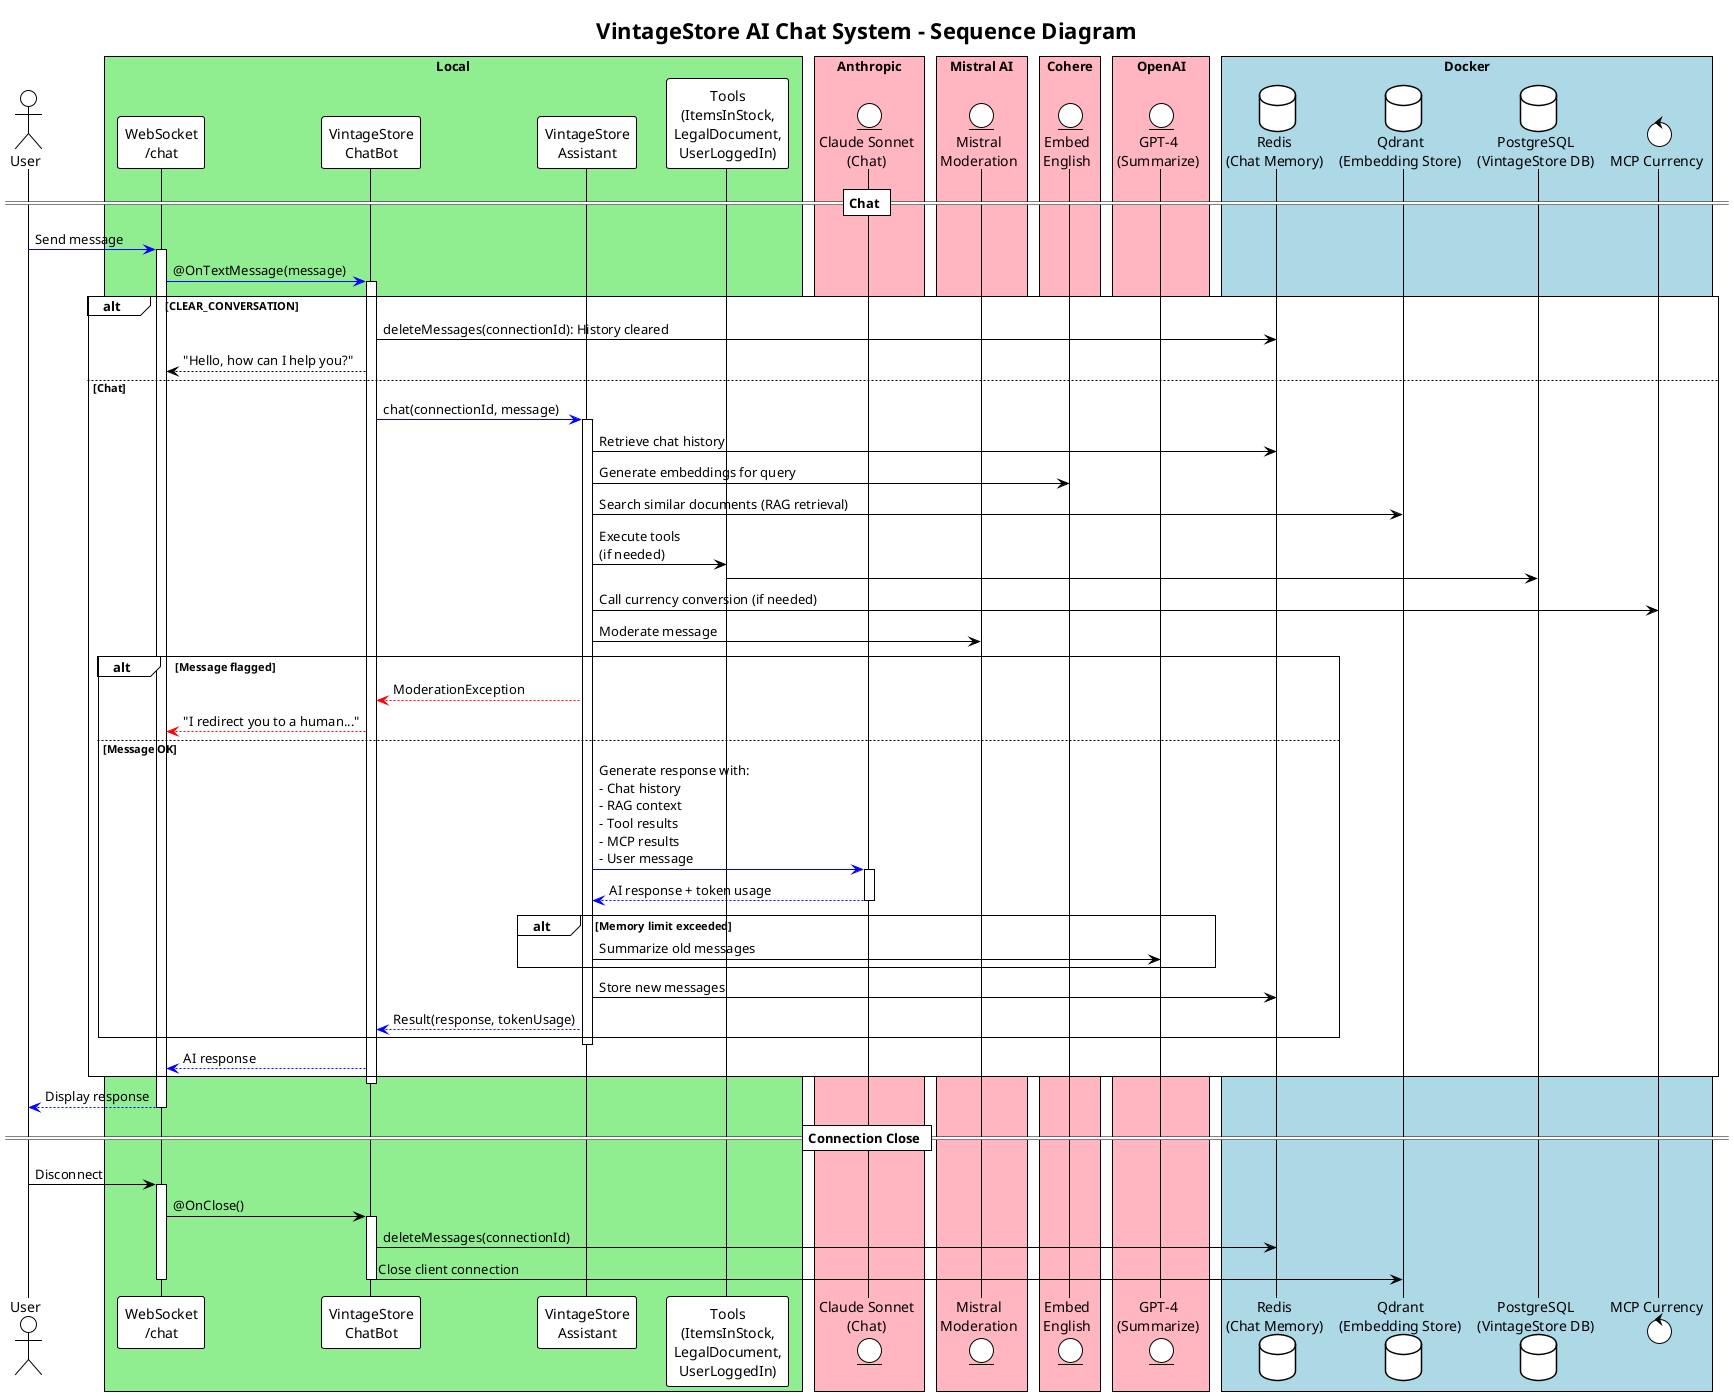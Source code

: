 @startuml
!theme plain
title VintageStore AI Chat System - Sequence Diagram

actor User
box "Local" #LightGreen
participant "WebSocket\n/chat" as WS
participant "VintageStore\nChatBot" as ChatBot
participant "VintageStore\nAssistant" as Assistant
participant "Tools\n(ItemsInStock,\nLegalDocument,\nUserLoggedIn)" as Tools
end box
box "Anthropic" #LightPink
entity "Claude Sonnet\n(Chat)" as Anthropic
end box
box "Mistral AI" #LightPink
entity "Mistral\nModeration" as Mistral
end box
box "Cohere" #LightPink
entity "Embed\nEnglish" as Cohere
end box
box "OpenAI" #LightPink
entity "GPT-4\n(Summarize)" as OpenAI
end box
box "Docker" #LightBlue
database "Redis\n(Chat Memory)" as Redis
database "Qdrant\n(Embedding Store)" as Qdrant
database "PostgreSQL\n(VintageStore DB)" as PostgreSQL
control "MCP Currency" as MCP
end box

== Chat ==
User -[#blue]> WS: Send message
activate WS
WS -[#blue]> ChatBot: @OnTextMessage(message)
activate ChatBot

alt CLEAR_CONVERSATION
    ChatBot -> Redis: deleteMessages(connectionId): History cleared
    ChatBot --> WS: "Hello, how can I help you?"
else Chat
    ChatBot -[#blue]> Assistant: chat(connectionId, message)
    activate Assistant
    Assistant -> Redis: Retrieve chat history
    Assistant -> Cohere: Generate embeddings for query
    Assistant -> Qdrant: Search similar documents (RAG retrieval)
    Assistant -> Tools: Execute tools\n(if needed)
    Tools -> PostgreSQL
    Assistant -> MCP: Call currency conversion (if needed)
    Assistant -> Mistral: Moderate message

    alt Message flagged
        Assistant -[#red]-> ChatBot: ModerationException
        ChatBot -[#red]-> WS: "I redirect you to a human..."
    else Message OK

        Assistant -[#blue]> Anthropic: Generate response with:\n- Chat history\n- RAG context\n- Tool results\n- MCP results\n- User message
        activate Anthropic
        Anthropic -[#blue]-> Assistant: AI response + token usage
        deactivate Anthropic

        alt Memory limit exceeded
            Assistant -> OpenAI: Summarize old messages
        end

        Assistant -> Redis: Store new messages
        Assistant -[#blue]-> ChatBot: Result(response, tokenUsage)
    end
    deactivate Assistant

    ChatBot -[#blue]-> WS: AI response
end
deactivate ChatBot

WS -[#blue]-> User: Display response
deactivate WS

== Connection Close ==
User -> WS: Disconnect
activate WS
WS -> ChatBot: @OnClose()
activate ChatBot
ChatBot -> Redis: deleteMessages(connectionId)
ChatBot -> Qdrant: Close client connection
deactivate ChatBot
deactivate WS

@enduml
